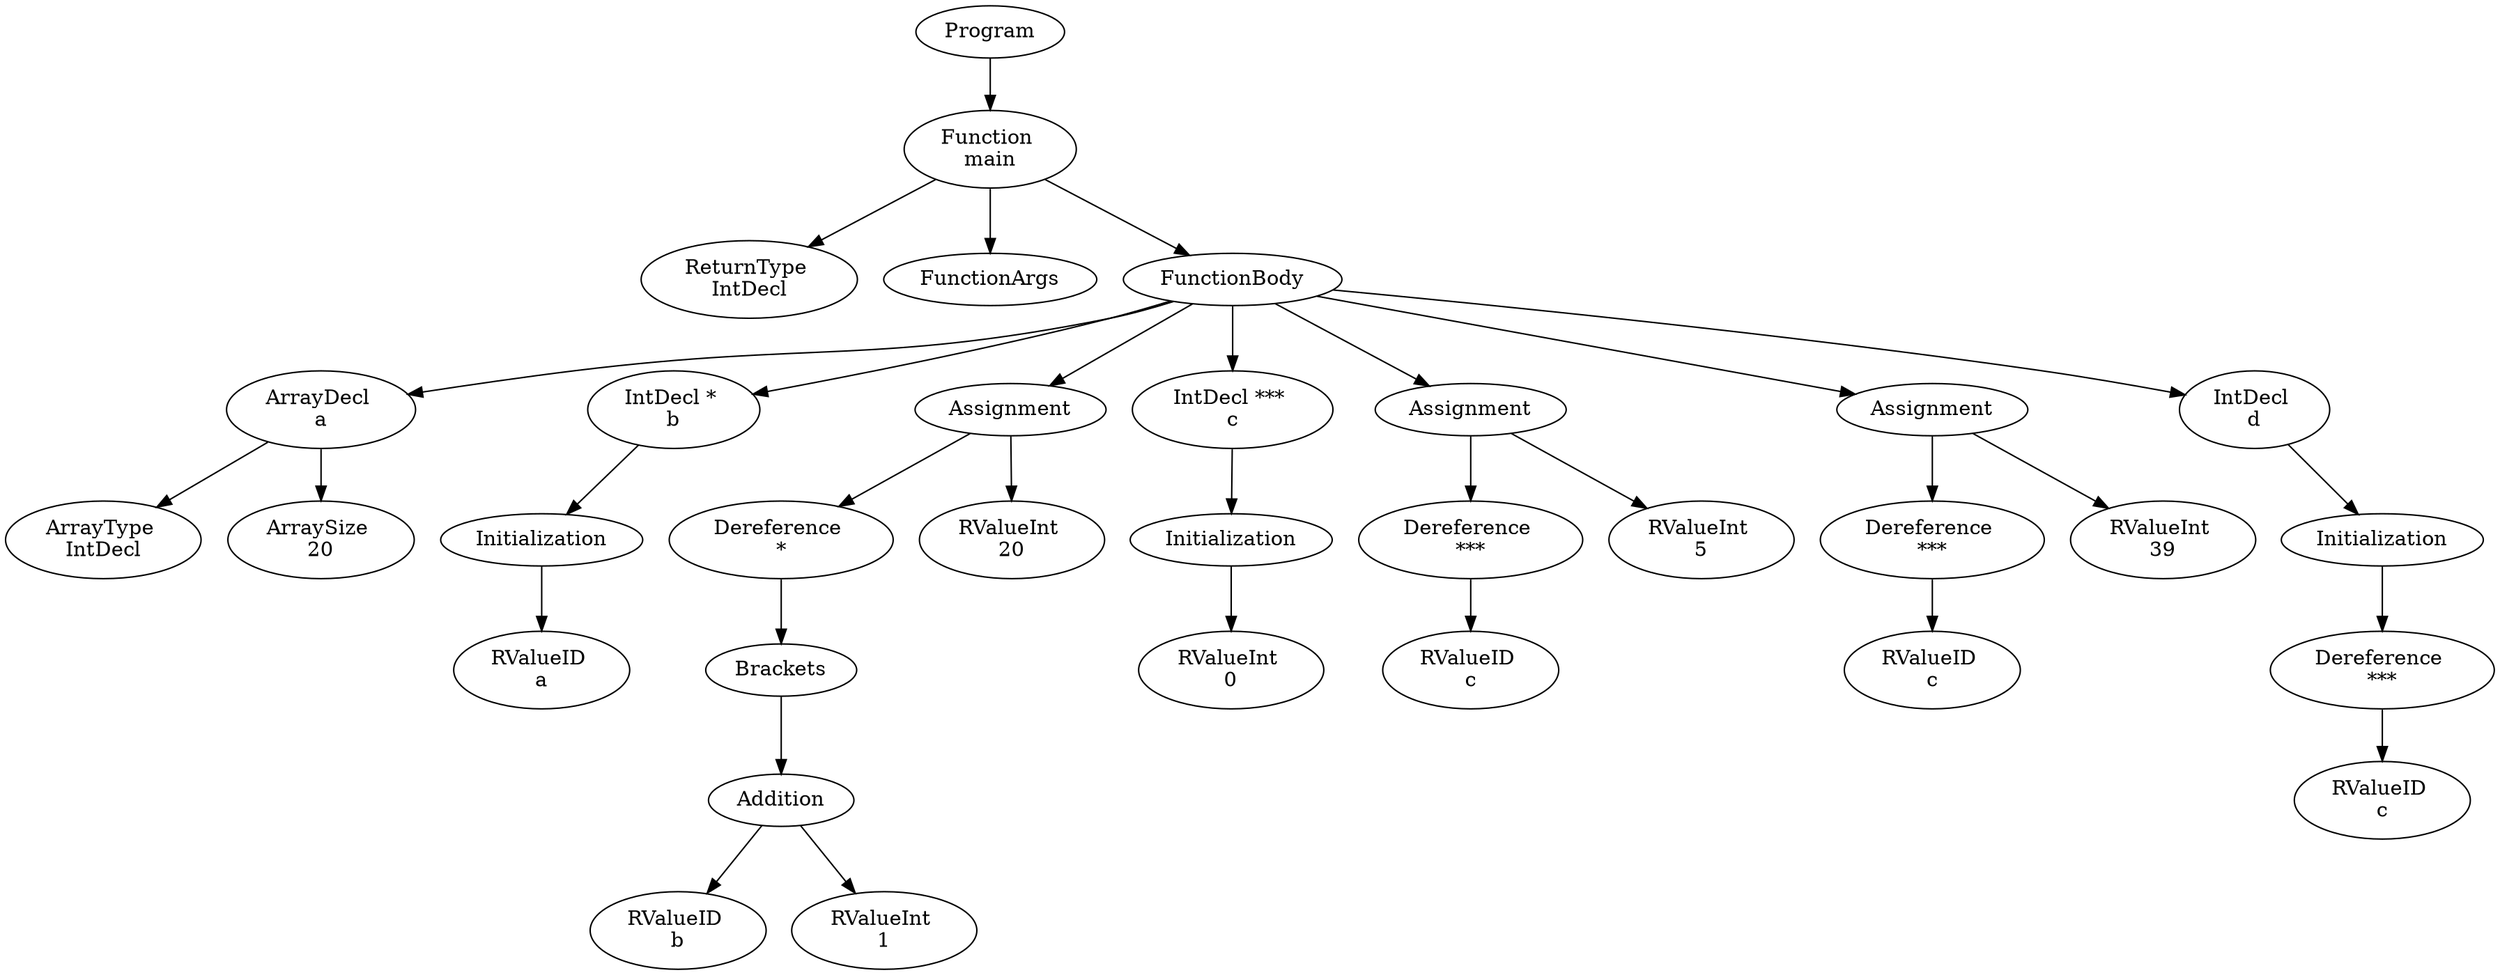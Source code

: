 digraph AST {
1 [label="Program"];
2 [label="Function \nmain"];
3 [label="ReturnType \nIntDecl"];
4 [label="FunctionArgs"];
5 [label="FunctionBody"];
6 [label="ArrayDecl \na"];
7 [label="ArrayType \nIntDecl"];
8 [label="ArraySize \n20"];
6 -> 7;
6 -> 8;
9 [label="IntDecl * \nb"];
10 [label="Initialization"];
11 [label="RValueID \na"];
10 -> 11;
9 -> 10;
12 [label="Assignment"];
13 [label="Dereference \n*"];
14 [label="Brackets"];
15 [label="Addition"];
16 [label="RValueID \nb"];
17 [label="RValueInt \n1"];
15 -> 16;
15 -> 17;
14 -> 15;
13 -> 14;
18 [label="RValueInt \n20"];
12 -> 13;
12 -> 18;
19 [label="IntDecl *** \nc"];
20 [label="Initialization"];
21 [label="RValueInt \n0"];
20 -> 21;
19 -> 20;
22 [label="Assignment"];
23 [label="Dereference \n***"];
24 [label="RValueID \nc"];
23 -> 24;
25 [label="RValueInt \n5"];
22 -> 23;
22 -> 25;
26 [label="Assignment"];
27 [label="Dereference \n***"];
28 [label="RValueID \nc"];
27 -> 28;
29 [label="RValueInt \n39"];
26 -> 27;
26 -> 29;
30 [label="IntDecl \nd"];
31 [label="Initialization"];
32 [label="Dereference \n***"];
33 [label="RValueID \nc"];
32 -> 33;
31 -> 32;
30 -> 31;
5 -> 6;
5 -> 9;
5 -> 12;
5 -> 19;
5 -> 22;
5 -> 26;
5 -> 30;
2 -> 3;
2 -> 4;
2 -> 5;
1 -> 2;
}